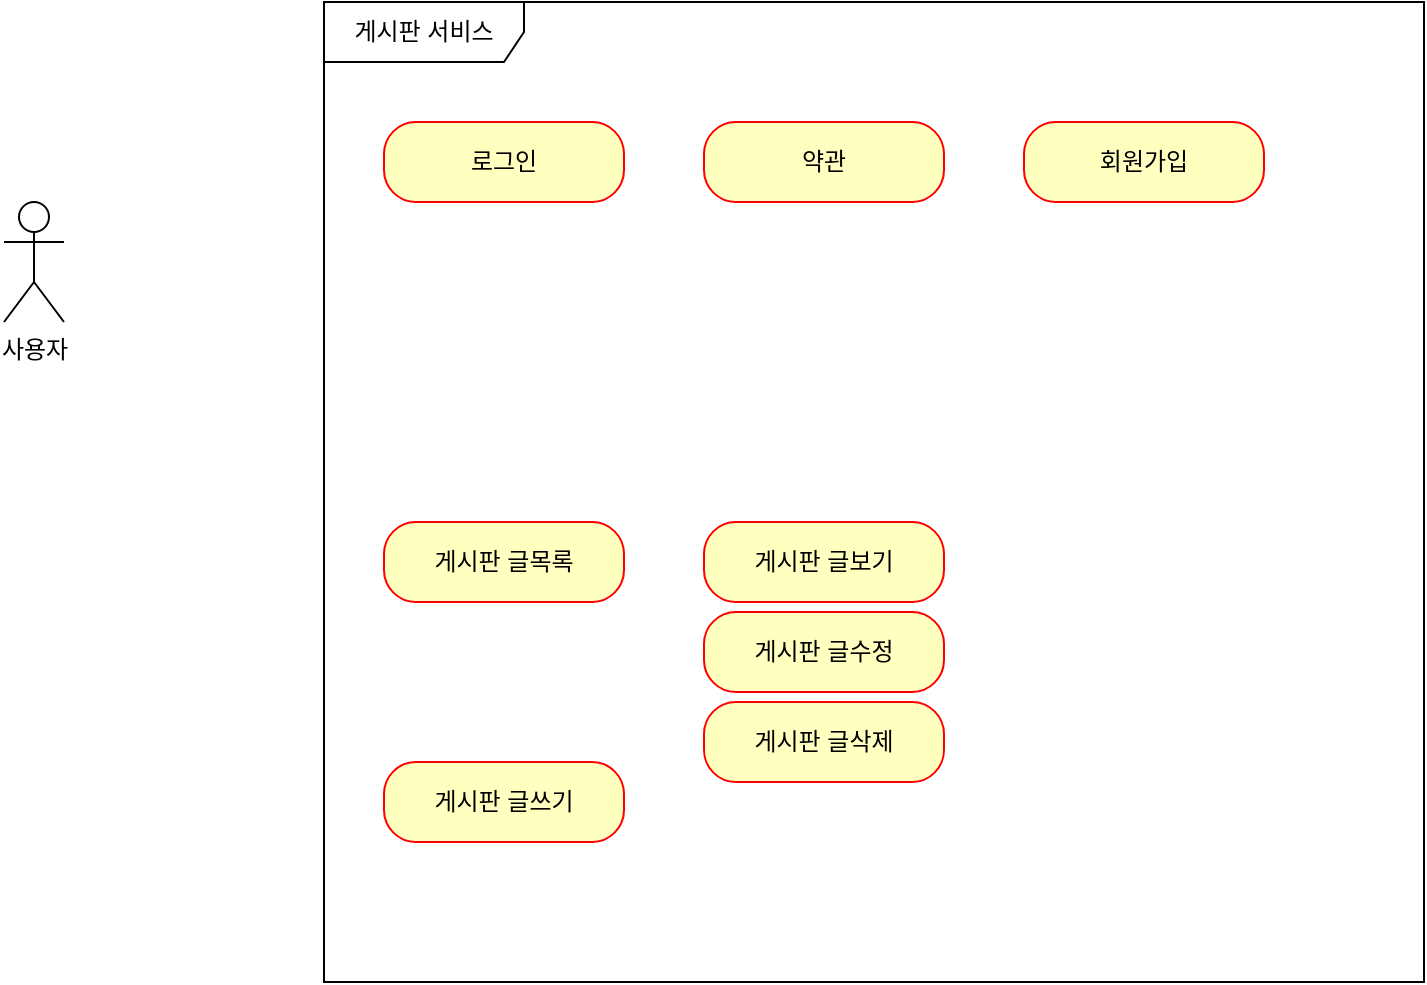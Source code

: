 <mxfile version="20.4.1" type="github">
  <diagram id="_2OJ0bwV5LaCm1acZaBd" name="페이지-1">
    <mxGraphModel dx="1163" dy="752" grid="1" gridSize="10" guides="1" tooltips="1" connect="1" arrows="1" fold="1" page="1" pageScale="1" pageWidth="827" pageHeight="1169" math="0" shadow="0">
      <root>
        <mxCell id="0" />
        <mxCell id="1" parent="0" />
        <mxCell id="XODCjB7SGtbEoyy86aNn-6" value="사용자" style="shape=umlActor;verticalLabelPosition=bottom;verticalAlign=top;html=1;" vertex="1" parent="1">
          <mxGeometry x="10" y="360" width="30" height="60" as="geometry" />
        </mxCell>
        <mxCell id="XODCjB7SGtbEoyy86aNn-7" value="게시판 서비스" style="shape=umlFrame;whiteSpace=wrap;html=1;width=100;height=30;" vertex="1" parent="1">
          <mxGeometry x="170" y="260" width="550" height="490" as="geometry" />
        </mxCell>
        <mxCell id="XODCjB7SGtbEoyy86aNn-8" value="로그인" style="rounded=1;whiteSpace=wrap;html=1;arcSize=40;fontColor=#000000;fillColor=#ffffc0;strokeColor=#ff0000;" vertex="1" parent="1">
          <mxGeometry x="200" y="320" width="120" height="40" as="geometry" />
        </mxCell>
        <mxCell id="XODCjB7SGtbEoyy86aNn-10" value="약관" style="rounded=1;whiteSpace=wrap;html=1;arcSize=40;fontColor=#000000;fillColor=#ffffc0;strokeColor=#ff0000;" vertex="1" parent="1">
          <mxGeometry x="360" y="320" width="120" height="40" as="geometry" />
        </mxCell>
        <mxCell id="XODCjB7SGtbEoyy86aNn-11" value="회원가입" style="rounded=1;whiteSpace=wrap;html=1;arcSize=40;fontColor=#000000;fillColor=#ffffc0;strokeColor=#ff0000;" vertex="1" parent="1">
          <mxGeometry x="520" y="320" width="120" height="40" as="geometry" />
        </mxCell>
        <mxCell id="XODCjB7SGtbEoyy86aNn-12" value="게시판 글목록" style="rounded=1;whiteSpace=wrap;html=1;arcSize=40;fontColor=#000000;fillColor=#ffffc0;strokeColor=#ff0000;" vertex="1" parent="1">
          <mxGeometry x="200" y="520" width="120" height="40" as="geometry" />
        </mxCell>
        <mxCell id="XODCjB7SGtbEoyy86aNn-13" value="게시판 글쓰기" style="rounded=1;whiteSpace=wrap;html=1;arcSize=40;fontColor=#000000;fillColor=#ffffc0;strokeColor=#ff0000;" vertex="1" parent="1">
          <mxGeometry x="200" y="640" width="120" height="40" as="geometry" />
        </mxCell>
        <mxCell id="XODCjB7SGtbEoyy86aNn-14" value="게시판 글보기" style="rounded=1;whiteSpace=wrap;html=1;arcSize=40;fontColor=#000000;fillColor=#ffffc0;strokeColor=#ff0000;" vertex="1" parent="1">
          <mxGeometry x="360" y="520" width="120" height="40" as="geometry" />
        </mxCell>
        <mxCell id="XODCjB7SGtbEoyy86aNn-15" value="게시판 글수정" style="rounded=1;whiteSpace=wrap;html=1;arcSize=40;fontColor=#000000;fillColor=#ffffc0;strokeColor=#ff0000;" vertex="1" parent="1">
          <mxGeometry x="360" y="565" width="120" height="40" as="geometry" />
        </mxCell>
        <mxCell id="XODCjB7SGtbEoyy86aNn-16" value="게시판 글삭제" style="rounded=1;whiteSpace=wrap;html=1;arcSize=40;fontColor=#000000;fillColor=#ffffc0;strokeColor=#ff0000;" vertex="1" parent="1">
          <mxGeometry x="360" y="610" width="120" height="40" as="geometry" />
        </mxCell>
      </root>
    </mxGraphModel>
  </diagram>
</mxfile>
